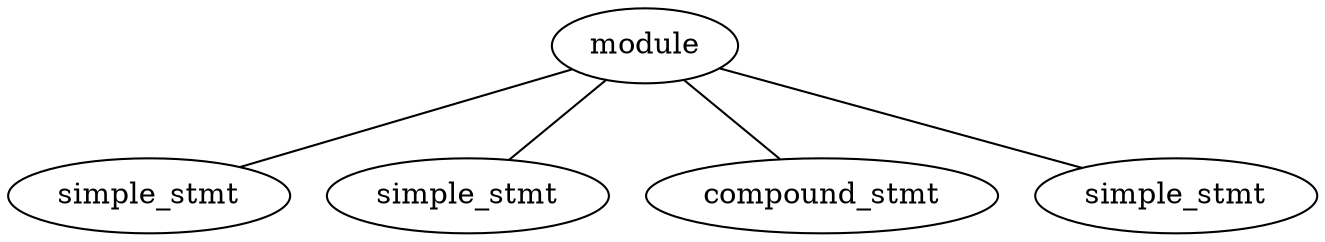 Graph {
module -- stmt0; stmt0[label="simple_stmt"];
module -- stmt2; stmt2[label="simple_stmt"];
module -- stmt4; stmt4[label="compound_stmt"];
module -- stmt5; stmt5[label="simple_stmt"];
module;
}